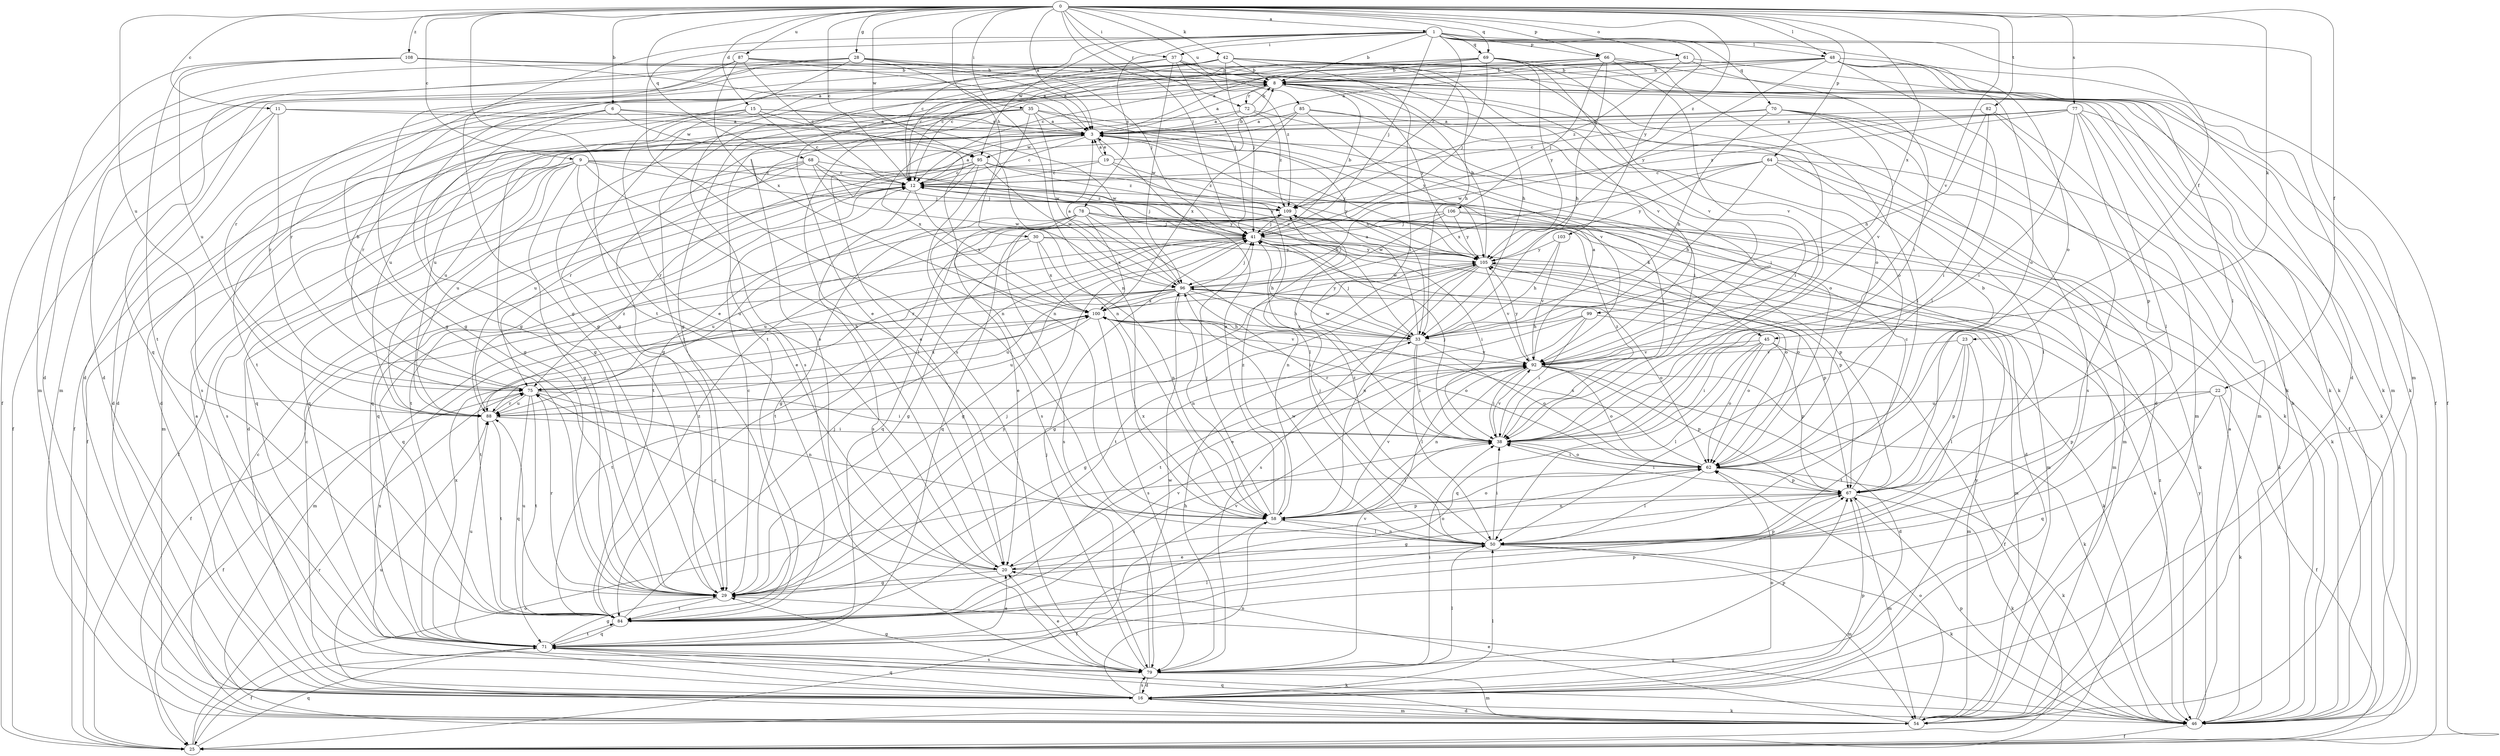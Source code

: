 strict digraph  {
0;
1;
3;
6;
8;
9;
11;
12;
15;
16;
19;
20;
22;
23;
25;
28;
29;
30;
33;
35;
37;
38;
41;
42;
45;
46;
48;
50;
54;
58;
61;
62;
64;
66;
67;
68;
69;
70;
71;
72;
75;
77;
78;
79;
82;
84;
85;
87;
88;
92;
95;
96;
99;
100;
103;
105;
106;
108;
109;
0 -> 1  [label=a];
0 -> 3  [label=a];
0 -> 6  [label=b];
0 -> 9  [label=c];
0 -> 11  [label=c];
0 -> 12  [label=c];
0 -> 15  [label=d];
0 -> 22  [label=f];
0 -> 28  [label=g];
0 -> 30  [label=h];
0 -> 35  [label=i];
0 -> 37  [label=i];
0 -> 41  [label=j];
0 -> 42  [label=k];
0 -> 45  [label=k];
0 -> 48  [label=l];
0 -> 61  [label=o];
0 -> 64  [label=p];
0 -> 66  [label=p];
0 -> 68  [label=q];
0 -> 69  [label=q];
0 -> 72  [label=r];
0 -> 77  [label=s];
0 -> 82  [label=t];
0 -> 84  [label=t];
0 -> 85  [label=u];
0 -> 87  [label=u];
0 -> 88  [label=u];
0 -> 92  [label=v];
0 -> 95  [label=w];
0 -> 99  [label=x];
0 -> 106  [label=z];
0 -> 108  [label=z];
1 -> 8  [label=b];
1 -> 12  [label=c];
1 -> 23  [label=f];
1 -> 29  [label=g];
1 -> 37  [label=i];
1 -> 41  [label=j];
1 -> 48  [label=l];
1 -> 54  [label=m];
1 -> 62  [label=o];
1 -> 66  [label=p];
1 -> 69  [label=q];
1 -> 70  [label=q];
1 -> 78  [label=s];
1 -> 79  [label=s];
1 -> 95  [label=w];
1 -> 103  [label=y];
1 -> 109  [label=z];
3 -> 12  [label=c];
3 -> 19  [label=e];
3 -> 25  [label=f];
3 -> 54  [label=m];
3 -> 88  [label=u];
3 -> 95  [label=w];
3 -> 100  [label=x];
3 -> 105  [label=y];
6 -> 3  [label=a];
6 -> 16  [label=d];
6 -> 29  [label=g];
6 -> 58  [label=n];
6 -> 84  [label=t];
6 -> 95  [label=w];
8 -> 3  [label=a];
8 -> 38  [label=i];
8 -> 62  [label=o];
8 -> 72  [label=r];
8 -> 75  [label=r];
8 -> 105  [label=y];
9 -> 12  [label=c];
9 -> 20  [label=e];
9 -> 25  [label=f];
9 -> 29  [label=g];
9 -> 41  [label=j];
9 -> 50  [label=l];
9 -> 71  [label=q];
9 -> 79  [label=s];
9 -> 88  [label=u];
9 -> 105  [label=y];
11 -> 3  [label=a];
11 -> 16  [label=d];
11 -> 25  [label=f];
11 -> 75  [label=r];
11 -> 92  [label=v];
12 -> 3  [label=a];
12 -> 41  [label=j];
12 -> 45  [label=k];
12 -> 71  [label=q];
12 -> 79  [label=s];
12 -> 84  [label=t];
12 -> 100  [label=x];
12 -> 105  [label=y];
12 -> 109  [label=z];
15 -> 3  [label=a];
15 -> 12  [label=c];
15 -> 16  [label=d];
15 -> 25  [label=f];
15 -> 58  [label=n];
15 -> 75  [label=r];
15 -> 96  [label=w];
16 -> 3  [label=a];
16 -> 12  [label=c];
16 -> 46  [label=k];
16 -> 50  [label=l];
16 -> 54  [label=m];
16 -> 58  [label=n];
16 -> 62  [label=o];
16 -> 67  [label=p];
16 -> 71  [label=q];
16 -> 79  [label=s];
16 -> 100  [label=x];
16 -> 105  [label=y];
19 -> 3  [label=a];
19 -> 8  [label=b];
19 -> 12  [label=c];
19 -> 50  [label=l];
19 -> 88  [label=u];
19 -> 109  [label=z];
20 -> 8  [label=b];
20 -> 29  [label=g];
20 -> 62  [label=o];
20 -> 67  [label=p];
20 -> 75  [label=r];
22 -> 25  [label=f];
22 -> 46  [label=k];
22 -> 67  [label=p];
22 -> 71  [label=q];
22 -> 88  [label=u];
23 -> 50  [label=l];
23 -> 54  [label=m];
23 -> 67  [label=p];
23 -> 84  [label=t];
23 -> 92  [label=v];
25 -> 62  [label=o];
25 -> 71  [label=q];
25 -> 75  [label=r];
25 -> 109  [label=z];
28 -> 3  [label=a];
28 -> 8  [label=b];
28 -> 16  [label=d];
28 -> 20  [label=e];
28 -> 25  [label=f];
28 -> 29  [label=g];
28 -> 41  [label=j];
28 -> 58  [label=n];
29 -> 12  [label=c];
29 -> 41  [label=j];
29 -> 75  [label=r];
29 -> 84  [label=t];
29 -> 88  [label=u];
29 -> 105  [label=y];
30 -> 29  [label=g];
30 -> 58  [label=n];
30 -> 62  [label=o];
30 -> 88  [label=u];
30 -> 100  [label=x];
30 -> 105  [label=y];
33 -> 3  [label=a];
33 -> 29  [label=g];
33 -> 38  [label=i];
33 -> 41  [label=j];
33 -> 50  [label=l];
33 -> 62  [label=o];
33 -> 92  [label=v];
33 -> 96  [label=w];
33 -> 100  [label=x];
35 -> 3  [label=a];
35 -> 20  [label=e];
35 -> 29  [label=g];
35 -> 33  [label=h];
35 -> 58  [label=n];
35 -> 62  [label=o];
35 -> 79  [label=s];
35 -> 88  [label=u];
35 -> 96  [label=w];
37 -> 8  [label=b];
37 -> 12  [label=c];
37 -> 16  [label=d];
37 -> 33  [label=h];
37 -> 41  [label=j];
37 -> 46  [label=k];
37 -> 79  [label=s];
37 -> 96  [label=w];
37 -> 109  [label=z];
38 -> 41  [label=j];
38 -> 62  [label=o];
38 -> 92  [label=v];
38 -> 109  [label=z];
41 -> 8  [label=b];
41 -> 29  [label=g];
41 -> 33  [label=h];
41 -> 38  [label=i];
41 -> 62  [label=o];
41 -> 67  [label=p];
41 -> 71  [label=q];
41 -> 75  [label=r];
41 -> 88  [label=u];
41 -> 105  [label=y];
42 -> 8  [label=b];
42 -> 12  [label=c];
42 -> 16  [label=d];
42 -> 29  [label=g];
42 -> 33  [label=h];
42 -> 38  [label=i];
42 -> 41  [label=j];
42 -> 46  [label=k];
42 -> 54  [label=m];
42 -> 62  [label=o];
42 -> 75  [label=r];
42 -> 92  [label=v];
45 -> 25  [label=f];
45 -> 38  [label=i];
45 -> 50  [label=l];
45 -> 62  [label=o];
45 -> 67  [label=p];
45 -> 71  [label=q];
45 -> 92  [label=v];
46 -> 3  [label=a];
46 -> 8  [label=b];
46 -> 25  [label=f];
46 -> 29  [label=g];
46 -> 67  [label=p];
46 -> 105  [label=y];
48 -> 3  [label=a];
48 -> 8  [label=b];
48 -> 16  [label=d];
48 -> 25  [label=f];
48 -> 29  [label=g];
48 -> 50  [label=l];
48 -> 54  [label=m];
48 -> 62  [label=o];
48 -> 84  [label=t];
48 -> 105  [label=y];
50 -> 20  [label=e];
50 -> 38  [label=i];
50 -> 41  [label=j];
50 -> 46  [label=k];
50 -> 54  [label=m];
50 -> 58  [label=n];
50 -> 96  [label=w];
50 -> 109  [label=z];
54 -> 12  [label=c];
54 -> 16  [label=d];
54 -> 20  [label=e];
54 -> 62  [label=o];
54 -> 71  [label=q];
54 -> 88  [label=u];
58 -> 3  [label=a];
58 -> 25  [label=f];
58 -> 38  [label=i];
58 -> 41  [label=j];
58 -> 50  [label=l];
58 -> 62  [label=o];
58 -> 67  [label=p];
58 -> 92  [label=v];
58 -> 100  [label=x];
58 -> 109  [label=z];
61 -> 8  [label=b];
61 -> 29  [label=g];
61 -> 38  [label=i];
61 -> 50  [label=l];
61 -> 109  [label=z];
62 -> 38  [label=i];
62 -> 46  [label=k];
62 -> 50  [label=l];
62 -> 67  [label=p];
62 -> 100  [label=x];
64 -> 12  [label=c];
64 -> 33  [label=h];
64 -> 46  [label=k];
64 -> 50  [label=l];
64 -> 54  [label=m];
64 -> 100  [label=x];
64 -> 105  [label=y];
66 -> 8  [label=b];
66 -> 12  [label=c];
66 -> 25  [label=f];
66 -> 29  [label=g];
66 -> 33  [label=h];
66 -> 41  [label=j];
66 -> 50  [label=l];
66 -> 92  [label=v];
67 -> 8  [label=b];
67 -> 12  [label=c];
67 -> 29  [label=g];
67 -> 38  [label=i];
67 -> 46  [label=k];
67 -> 54  [label=m];
67 -> 58  [label=n];
68 -> 12  [label=c];
68 -> 16  [label=d];
68 -> 33  [label=h];
68 -> 41  [label=j];
68 -> 71  [label=q];
68 -> 75  [label=r];
68 -> 96  [label=w];
69 -> 3  [label=a];
69 -> 8  [label=b];
69 -> 12  [label=c];
69 -> 20  [label=e];
69 -> 38  [label=i];
69 -> 41  [label=j];
69 -> 46  [label=k];
69 -> 84  [label=t];
69 -> 92  [label=v];
69 -> 105  [label=y];
70 -> 3  [label=a];
70 -> 25  [label=f];
70 -> 33  [label=h];
70 -> 46  [label=k];
70 -> 79  [label=s];
70 -> 88  [label=u];
70 -> 92  [label=v];
71 -> 20  [label=e];
71 -> 25  [label=f];
71 -> 29  [label=g];
71 -> 46  [label=k];
71 -> 79  [label=s];
71 -> 84  [label=t];
71 -> 88  [label=u];
71 -> 92  [label=v];
71 -> 100  [label=x];
72 -> 3  [label=a];
72 -> 8  [label=b];
72 -> 29  [label=g];
72 -> 38  [label=i];
72 -> 109  [label=z];
75 -> 8  [label=b];
75 -> 25  [label=f];
75 -> 38  [label=i];
75 -> 58  [label=n];
75 -> 71  [label=q];
75 -> 84  [label=t];
75 -> 88  [label=u];
75 -> 100  [label=x];
77 -> 3  [label=a];
77 -> 12  [label=c];
77 -> 38  [label=i];
77 -> 46  [label=k];
77 -> 50  [label=l];
77 -> 54  [label=m];
77 -> 67  [label=p];
77 -> 96  [label=w];
77 -> 109  [label=z];
78 -> 16  [label=d];
78 -> 20  [label=e];
78 -> 29  [label=g];
78 -> 41  [label=j];
78 -> 46  [label=k];
78 -> 54  [label=m];
78 -> 58  [label=n];
78 -> 71  [label=q];
78 -> 88  [label=u];
78 -> 100  [label=x];
79 -> 16  [label=d];
79 -> 20  [label=e];
79 -> 29  [label=g];
79 -> 33  [label=h];
79 -> 38  [label=i];
79 -> 41  [label=j];
79 -> 50  [label=l];
79 -> 54  [label=m];
79 -> 67  [label=p];
79 -> 92  [label=v];
79 -> 96  [label=w];
82 -> 3  [label=a];
82 -> 33  [label=h];
82 -> 38  [label=i];
82 -> 50  [label=l];
82 -> 54  [label=m];
84 -> 38  [label=i];
84 -> 41  [label=j];
84 -> 50  [label=l];
84 -> 67  [label=p];
84 -> 71  [label=q];
84 -> 92  [label=v];
84 -> 109  [label=z];
85 -> 3  [label=a];
85 -> 16  [label=d];
85 -> 20  [label=e];
85 -> 38  [label=i];
85 -> 100  [label=x];
85 -> 105  [label=y];
87 -> 3  [label=a];
87 -> 8  [label=b];
87 -> 12  [label=c];
87 -> 29  [label=g];
87 -> 46  [label=k];
87 -> 71  [label=q];
87 -> 100  [label=x];
88 -> 38  [label=i];
88 -> 75  [label=r];
88 -> 84  [label=t];
88 -> 109  [label=z];
92 -> 3  [label=a];
92 -> 16  [label=d];
92 -> 38  [label=i];
92 -> 46  [label=k];
92 -> 58  [label=n];
92 -> 62  [label=o];
92 -> 67  [label=p];
92 -> 75  [label=r];
92 -> 105  [label=y];
95 -> 12  [label=c];
95 -> 38  [label=i];
95 -> 71  [label=q];
95 -> 75  [label=r];
95 -> 79  [label=s];
95 -> 84  [label=t];
95 -> 96  [label=w];
95 -> 105  [label=y];
95 -> 109  [label=z];
96 -> 3  [label=a];
96 -> 25  [label=f];
96 -> 33  [label=h];
96 -> 38  [label=i];
96 -> 41  [label=j];
96 -> 46  [label=k];
96 -> 54  [label=m];
96 -> 58  [label=n];
96 -> 62  [label=o];
96 -> 84  [label=t];
96 -> 88  [label=u];
96 -> 100  [label=x];
99 -> 20  [label=e];
99 -> 33  [label=h];
99 -> 38  [label=i];
99 -> 62  [label=o];
99 -> 84  [label=t];
100 -> 33  [label=h];
100 -> 62  [label=o];
100 -> 79  [label=s];
100 -> 84  [label=t];
100 -> 88  [label=u];
100 -> 92  [label=v];
100 -> 105  [label=y];
103 -> 33  [label=h];
103 -> 92  [label=v];
103 -> 105  [label=y];
105 -> 8  [label=b];
105 -> 12  [label=c];
105 -> 29  [label=g];
105 -> 46  [label=k];
105 -> 54  [label=m];
105 -> 58  [label=n];
105 -> 67  [label=p];
105 -> 79  [label=s];
105 -> 84  [label=t];
105 -> 92  [label=v];
105 -> 96  [label=w];
106 -> 41  [label=j];
106 -> 54  [label=m];
106 -> 67  [label=p];
106 -> 71  [label=q];
106 -> 96  [label=w];
106 -> 105  [label=y];
108 -> 3  [label=a];
108 -> 8  [label=b];
108 -> 46  [label=k];
108 -> 54  [label=m];
108 -> 84  [label=t];
108 -> 88  [label=u];
109 -> 41  [label=j];
109 -> 46  [label=k];
109 -> 79  [label=s];
109 -> 84  [label=t];
}
